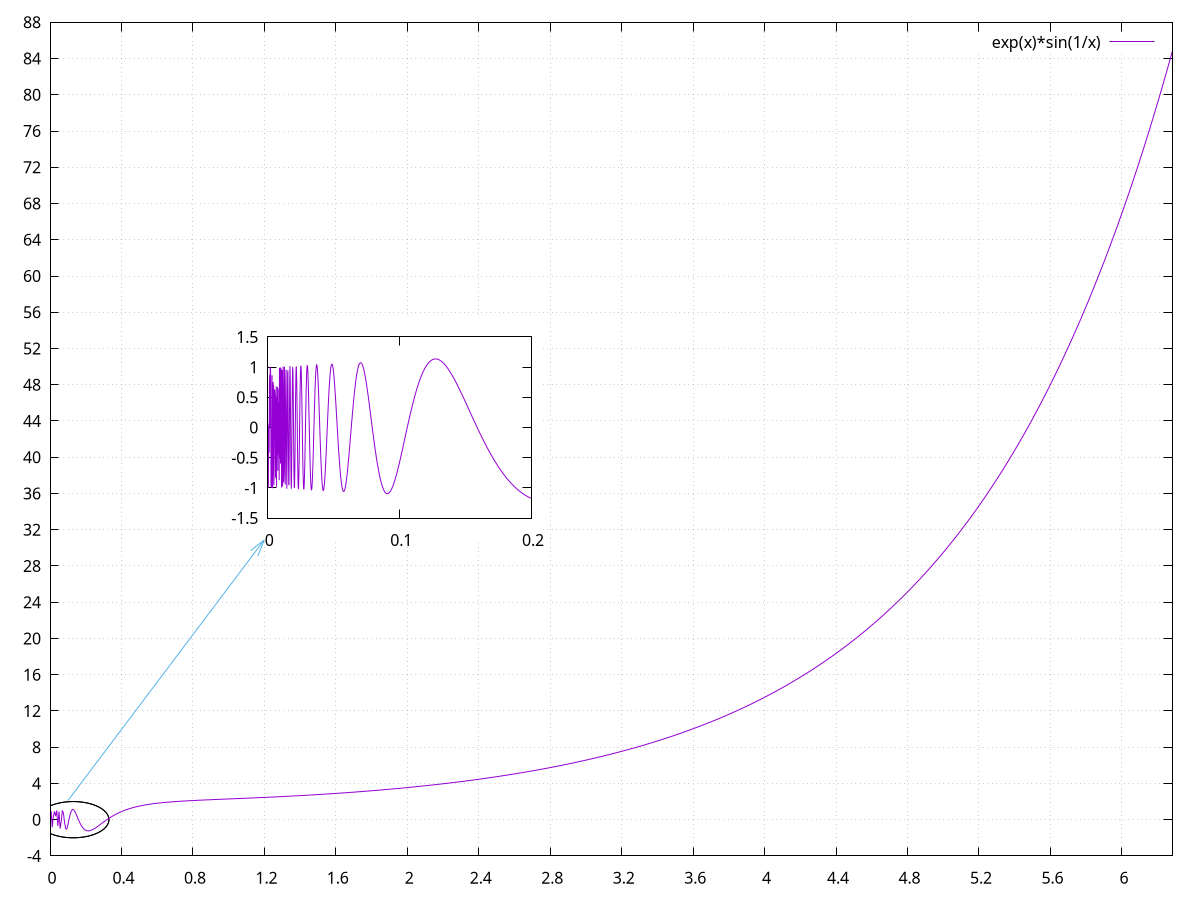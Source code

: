 set multiplot
set object ellipse center .13, 0 size .4, 4
set arrow from .1, 2.1 to screen .22, .4 front lt 3
set samples 1000
set grid
set xtics .4
set ytics 4
plot [0:2*pi] exp(x)*sin(1/x)
set origin .2, .4
set size .25,.25
clear
unset key
unset grid
unset object
unset arrow
set xtics .1
set ytics .5
set bmargin 1
set tmargin 1
set lmargin 3
set rmargin 1
plot [0:.2] exp(x)*sin(1/x)
unset multiplot
